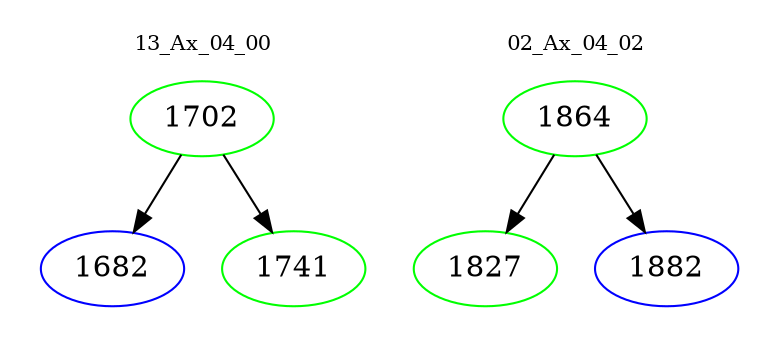 digraph{
subgraph cluster_0 {
color = white
label = "13_Ax_04_00";
fontsize=10;
T0_1702 [label="1702", color="green"]
T0_1702 -> T0_1682 [color="black"]
T0_1682 [label="1682", color="blue"]
T0_1702 -> T0_1741 [color="black"]
T0_1741 [label="1741", color="green"]
}
subgraph cluster_1 {
color = white
label = "02_Ax_04_02";
fontsize=10;
T1_1864 [label="1864", color="green"]
T1_1864 -> T1_1827 [color="black"]
T1_1827 [label="1827", color="green"]
T1_1864 -> T1_1882 [color="black"]
T1_1882 [label="1882", color="blue"]
}
}
